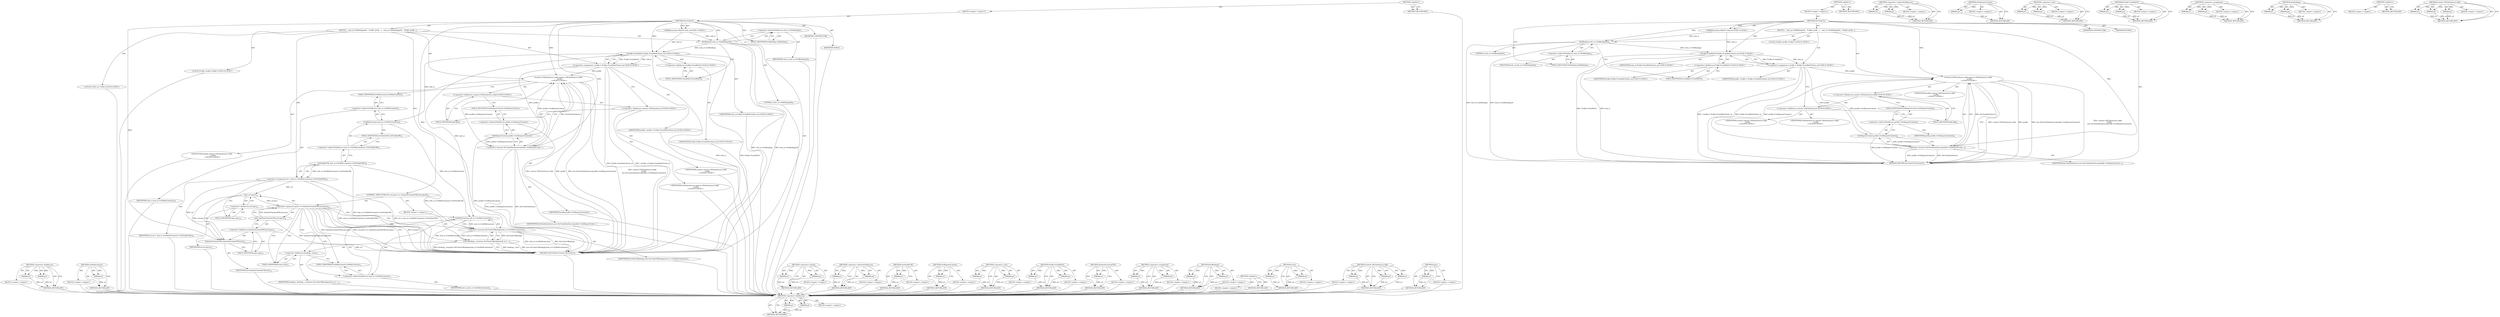 digraph "spec" {
vulnerable_86 [label=<(METHOD,&lt;operator&gt;.fieldAccess)>];
vulnerable_87 [label=<(PARAM,p1)>];
vulnerable_88 [label=<(PARAM,p2)>];
vulnerable_89 [label=<(BLOCK,&lt;empty&gt;,&lt;empty&gt;)>];
vulnerable_90 [label=<(METHOD_RETURN,ANY)>];
vulnerable_6 [label=<(METHOD,&lt;global&gt;)<SUB>1</SUB>>];
vulnerable_7 [label=<(BLOCK,&lt;empty&gt;,&lt;empty&gt;)<SUB>1</SUB>>];
vulnerable_8 [label=<(METHOD,DevToolsUI)<SUB>1</SUB>>];
vulnerable_9 [label="<(PARAM,content::WebUI* web_ui)<SUB>1</SUB>>"];
vulnerable_10 [label=<(BLOCK,{
   web_ui-&gt;SetBindings(0);
   Profile* profil...,{
   web_ui-&gt;SetBindings(0);
   Profile* profil...)<SUB>3</SUB>>];
vulnerable_11 [label=<(SetBindings,web_ui-&gt;SetBindings(0))<SUB>4</SUB>>];
vulnerable_12 [label=<(&lt;operator&gt;.indirectFieldAccess,web_ui-&gt;SetBindings)<SUB>4</SUB>>];
vulnerable_13 [label=<(IDENTIFIER,web_ui,web_ui-&gt;SetBindings(0))<SUB>4</SUB>>];
vulnerable_14 [label=<(FIELD_IDENTIFIER,SetBindings,SetBindings)<SUB>4</SUB>>];
vulnerable_15 [label=<(LITERAL,0,web_ui-&gt;SetBindings(0))<SUB>4</SUB>>];
vulnerable_16 [label="<(LOCAL,Profile* profile: Profile*)<SUB>5</SUB>>"];
vulnerable_17 [label="<(&lt;operator&gt;.assignment,* profile = Profile::FromWebUI(web_ui))<SUB>5</SUB>>"];
vulnerable_18 [label="<(IDENTIFIER,profile,* profile = Profile::FromWebUI(web_ui))<SUB>5</SUB>>"];
vulnerable_19 [label="<(Profile.FromWebUI,Profile::FromWebUI(web_ui))<SUB>5</SUB>>"];
vulnerable_20 [label="<(&lt;operator&gt;.fieldAccess,Profile::FromWebUI)<SUB>5</SUB>>"];
vulnerable_21 [label="<(IDENTIFIER,Profile,Profile::FromWebUI(web_ui))<SUB>5</SUB>>"];
vulnerable_22 [label=<(FIELD_IDENTIFIER,FromWebUI,FromWebUI)<SUB>5</SUB>>];
vulnerable_23 [label="<(IDENTIFIER,web_ui,Profile::FromWebUI(web_ui))<SUB>5</SUB>>"];
vulnerable_24 [label="<(content.URLDataSource.Add,content::URLDataSource::Add(
       profile,
  ...)<SUB>6</SUB>>"];
vulnerable_25 [label="<(&lt;operator&gt;.fieldAccess,content::URLDataSource::Add)<SUB>6</SUB>>"];
vulnerable_26 [label="<(&lt;operator&gt;.fieldAccess,content::URLDataSource)<SUB>6</SUB>>"];
vulnerable_27 [label="<(IDENTIFIER,content,content::URLDataSource::Add(
       profile,
  ...)<SUB>6</SUB>>"];
vulnerable_28 [label="<(IDENTIFIER,URLDataSource,content::URLDataSource::Add(
       profile,
  ...)<SUB>6</SUB>>"];
vulnerable_29 [label=<(FIELD_IDENTIFIER,Add,Add)<SUB>6</SUB>>];
vulnerable_30 [label="<(IDENTIFIER,profile,content::URLDataSource::Add(
       profile,
  ...)<SUB>7</SUB>>"];
vulnerable_31 [label=<(&lt;operator&gt;.new,new DevToolsDataSource(profile-&gt;GetRequestConte...)<SUB>8</SUB>>];
vulnerable_32 [label=<(IDENTIFIER,DevToolsDataSource,new DevToolsDataSource(profile-&gt;GetRequestConte...)<SUB>8</SUB>>];
vulnerable_33 [label=<(GetRequestContext,profile-&gt;GetRequestContext())<SUB>8</SUB>>];
vulnerable_34 [label=<(&lt;operator&gt;.indirectFieldAccess,profile-&gt;GetRequestContext)<SUB>8</SUB>>];
vulnerable_35 [label=<(IDENTIFIER,profile,profile-&gt;GetRequestContext())<SUB>8</SUB>>];
vulnerable_36 [label=<(FIELD_IDENTIFIER,GetRequestContext,GetRequestContext)<SUB>8</SUB>>];
vulnerable_37 [label=<(MODIFIER,CONSTRUCTOR)>];
vulnerable_38 [label=<(MODIFIER,PUBLIC)>];
vulnerable_39 [label=<(METHOD_RETURN,DevToolsUI.DevToolsUI)<SUB>1</SUB>>];
vulnerable_41 [label=<(METHOD_RETURN,ANY)<SUB>1</SUB>>];
vulnerable_71 [label=<(METHOD,&lt;operator&gt;.indirectFieldAccess)>];
vulnerable_72 [label=<(PARAM,p1)>];
vulnerable_73 [label=<(PARAM,p2)>];
vulnerable_74 [label=<(BLOCK,&lt;empty&gt;,&lt;empty&gt;)>];
vulnerable_75 [label=<(METHOD_RETURN,ANY)>];
vulnerable_102 [label=<(METHOD,GetRequestContext)>];
vulnerable_103 [label=<(PARAM,p1)>];
vulnerable_104 [label=<(BLOCK,&lt;empty&gt;,&lt;empty&gt;)>];
vulnerable_105 [label=<(METHOD_RETURN,ANY)>];
vulnerable_97 [label=<(METHOD,&lt;operator&gt;.new)>];
vulnerable_98 [label=<(PARAM,p1)>];
vulnerable_99 [label=<(PARAM,p2)>];
vulnerable_100 [label=<(BLOCK,&lt;empty&gt;,&lt;empty&gt;)>];
vulnerable_101 [label=<(METHOD_RETURN,ANY)>];
vulnerable_81 [label=<(METHOD,Profile.FromWebUI)>];
vulnerable_82 [label=<(PARAM,p1)>];
vulnerable_83 [label=<(PARAM,p2)>];
vulnerable_84 [label=<(BLOCK,&lt;empty&gt;,&lt;empty&gt;)>];
vulnerable_85 [label=<(METHOD_RETURN,ANY)>];
vulnerable_76 [label=<(METHOD,&lt;operator&gt;.assignment)>];
vulnerable_77 [label=<(PARAM,p1)>];
vulnerable_78 [label=<(PARAM,p2)>];
vulnerable_79 [label=<(BLOCK,&lt;empty&gt;,&lt;empty&gt;)>];
vulnerable_80 [label=<(METHOD_RETURN,ANY)>];
vulnerable_66 [label=<(METHOD,SetBindings)>];
vulnerable_67 [label=<(PARAM,p1)>];
vulnerable_68 [label=<(PARAM,p2)>];
vulnerable_69 [label=<(BLOCK,&lt;empty&gt;,&lt;empty&gt;)>];
vulnerable_70 [label=<(METHOD_RETURN,ANY)>];
vulnerable_60 [label=<(METHOD,&lt;global&gt;)<SUB>1</SUB>>];
vulnerable_61 [label=<(BLOCK,&lt;empty&gt;,&lt;empty&gt;)>];
vulnerable_62 [label=<(METHOD_RETURN,ANY)>];
vulnerable_91 [label=<(METHOD,content.URLDataSource.Add)>];
vulnerable_92 [label=<(PARAM,p1)>];
vulnerable_93 [label=<(PARAM,p2)>];
vulnerable_94 [label=<(PARAM,p3)>];
vulnerable_95 [label=<(BLOCK,&lt;empty&gt;,&lt;empty&gt;)>];
vulnerable_96 [label=<(METHOD_RETURN,ANY)>];
fixed_122 [label=<(METHOD,&lt;operator&gt;.fieldAccess)>];
fixed_123 [label=<(PARAM,p1)>];
fixed_124 [label=<(PARAM,p2)>];
fixed_125 [label=<(BLOCK,&lt;empty&gt;,&lt;empty&gt;)>];
fixed_126 [label=<(METHOD_RETURN,ANY)>];
fixed_146 [label=<(METHOD,GetWebContents)>];
fixed_147 [label=<(PARAM,p1)>];
fixed_148 [label=<(BLOCK,&lt;empty&gt;,&lt;empty&gt;)>];
fixed_149 [label=<(METHOD_RETURN,ANY)>];
fixed_6 [label=<(METHOD,&lt;global&gt;)<SUB>1</SUB>>];
fixed_7 [label=<(BLOCK,&lt;empty&gt;,&lt;empty&gt;)<SUB>1</SUB>>];
fixed_8 [label=<(METHOD,DevToolsUI)<SUB>1</SUB>>];
fixed_9 [label="<(PARAM,content::WebUI* web_ui)<SUB>1</SUB>>"];
fixed_10 [label=<(BLOCK,{
   web_ui-&gt;SetBindings(0);
   Profile* profil...,{
   web_ui-&gt;SetBindings(0);
   Profile* profil...)<SUB>2</SUB>>];
fixed_11 [label=<(SetBindings,web_ui-&gt;SetBindings(0))<SUB>3</SUB>>];
fixed_12 [label=<(&lt;operator&gt;.indirectFieldAccess,web_ui-&gt;SetBindings)<SUB>3</SUB>>];
fixed_13 [label=<(IDENTIFIER,web_ui,web_ui-&gt;SetBindings(0))<SUB>3</SUB>>];
fixed_14 [label=<(FIELD_IDENTIFIER,SetBindings,SetBindings)<SUB>3</SUB>>];
fixed_15 [label=<(LITERAL,0,web_ui-&gt;SetBindings(0))<SUB>3</SUB>>];
fixed_16 [label="<(LOCAL,Profile* profile: Profile*)<SUB>4</SUB>>"];
fixed_17 [label="<(&lt;operator&gt;.assignment,* profile = Profile::FromWebUI(web_ui))<SUB>4</SUB>>"];
fixed_18 [label="<(IDENTIFIER,profile,* profile = Profile::FromWebUI(web_ui))<SUB>4</SUB>>"];
fixed_19 [label="<(Profile.FromWebUI,Profile::FromWebUI(web_ui))<SUB>4</SUB>>"];
fixed_20 [label="<(&lt;operator&gt;.fieldAccess,Profile::FromWebUI)<SUB>4</SUB>>"];
fixed_21 [label="<(IDENTIFIER,Profile,Profile::FromWebUI(web_ui))<SUB>4</SUB>>"];
fixed_22 [label=<(FIELD_IDENTIFIER,FromWebUI,FromWebUI)<SUB>4</SUB>>];
fixed_23 [label="<(IDENTIFIER,web_ui,Profile::FromWebUI(web_ui))<SUB>4</SUB>>"];
fixed_24 [label="<(content.URLDataSource.Add,content::URLDataSource::Add(
       profile,
  ...)<SUB>5</SUB>>"];
fixed_25 [label="<(&lt;operator&gt;.fieldAccess,content::URLDataSource::Add)<SUB>5</SUB>>"];
fixed_26 [label="<(&lt;operator&gt;.fieldAccess,content::URLDataSource)<SUB>5</SUB>>"];
fixed_27 [label="<(IDENTIFIER,content,content::URLDataSource::Add(
       profile,
  ...)<SUB>5</SUB>>"];
fixed_28 [label="<(IDENTIFIER,URLDataSource,content::URLDataSource::Add(
       profile,
  ...)<SUB>5</SUB>>"];
fixed_29 [label=<(FIELD_IDENTIFIER,Add,Add)<SUB>5</SUB>>];
fixed_30 [label="<(IDENTIFIER,profile,content::URLDataSource::Add(
       profile,
  ...)<SUB>6</SUB>>"];
fixed_31 [label=<(&lt;operator&gt;.new,new DevToolsDataSource(profile-&gt;GetRequestConte...)<SUB>7</SUB>>];
fixed_32 [label=<(IDENTIFIER,DevToolsDataSource,new DevToolsDataSource(profile-&gt;GetRequestConte...)<SUB>7</SUB>>];
fixed_33 [label=<(GetRequestContext,profile-&gt;GetRequestContext())<SUB>7</SUB>>];
fixed_34 [label=<(&lt;operator&gt;.indirectFieldAccess,profile-&gt;GetRequestContext)<SUB>7</SUB>>];
fixed_35 [label=<(IDENTIFIER,profile,profile-&gt;GetRequestContext())<SUB>7</SUB>>];
fixed_36 [label=<(FIELD_IDENTIFIER,GetRequestContext,GetRequestContext)<SUB>7</SUB>>];
fixed_37 [label="<(LOCAL,GURL url: GURL)<SUB>9</SUB>>"];
fixed_38 [label=<(&lt;operator&gt;.assignment,url = web_ui-&gt;GetWebContents()-&gt;GetVisibleURL())<SUB>9</SUB>>];
fixed_39 [label=<(IDENTIFIER,url,url = web_ui-&gt;GetWebContents()-&gt;GetVisibleURL())<SUB>9</SUB>>];
fixed_40 [label=<(GetVisibleURL,web_ui-&gt;GetWebContents()-&gt;GetVisibleURL())<SUB>9</SUB>>];
fixed_41 [label=<(&lt;operator&gt;.indirectFieldAccess,web_ui-&gt;GetWebContents()-&gt;GetVisibleURL)<SUB>9</SUB>>];
fixed_42 [label=<(GetWebContents,web_ui-&gt;GetWebContents())<SUB>9</SUB>>];
fixed_43 [label=<(&lt;operator&gt;.indirectFieldAccess,web_ui-&gt;GetWebContents)<SUB>9</SUB>>];
fixed_44 [label=<(IDENTIFIER,web_ui,web_ui-&gt;GetWebContents())<SUB>9</SUB>>];
fixed_45 [label=<(FIELD_IDENTIFIER,GetWebContents,GetWebContents)<SUB>9</SUB>>];
fixed_46 [label=<(FIELD_IDENTIFIER,GetVisibleURL,GetVisibleURL)<SUB>9</SUB>>];
fixed_47 [label=<(CONTROL_STRUCTURE,IF,if (url.spec() == SanitizeFrontendURL(url).spec()))<SUB>10</SUB>>];
fixed_48 [label=<(&lt;operator&gt;.equals,url.spec() == SanitizeFrontendURL(url).spec())<SUB>10</SUB>>];
fixed_49 [label=<(spec,url.spec())<SUB>10</SUB>>];
fixed_50 [label=<(&lt;operator&gt;.fieldAccess,url.spec)<SUB>10</SUB>>];
fixed_51 [label=<(IDENTIFIER,url,url.spec())<SUB>10</SUB>>];
fixed_52 [label=<(FIELD_IDENTIFIER,spec,spec)<SUB>10</SUB>>];
fixed_53 [label=<(spec,SanitizeFrontendURL(url).spec())<SUB>10</SUB>>];
fixed_54 [label=<(&lt;operator&gt;.fieldAccess,SanitizeFrontendURL(url).spec)<SUB>10</SUB>>];
fixed_55 [label=<(SanitizeFrontendURL,SanitizeFrontendURL(url))<SUB>10</SUB>>];
fixed_56 [label=<(IDENTIFIER,url,SanitizeFrontendURL(url))<SUB>10</SUB>>];
fixed_57 [label=<(FIELD_IDENTIFIER,spec,spec)<SUB>10</SUB>>];
fixed_58 [label=<(BLOCK,&lt;empty&gt;,&lt;empty&gt;)<SUB>11</SUB>>];
fixed_59 [label=<(reset,bindings_.reset(new DevToolsUIBindings(web_ui-&gt;...)<SUB>11</SUB>>];
fixed_60 [label=<(&lt;operator&gt;.fieldAccess,bindings_.reset)<SUB>11</SUB>>];
fixed_61 [label=<(IDENTIFIER,bindings_,bindings_.reset(new DevToolsUIBindings(web_ui-&gt;...)<SUB>11</SUB>>];
fixed_62 [label=<(FIELD_IDENTIFIER,reset,reset)<SUB>11</SUB>>];
fixed_63 [label=<(&lt;operator&gt;.new,new DevToolsUIBindings(web_ui-&gt;GetWebContents()))<SUB>11</SUB>>];
fixed_64 [label=<(IDENTIFIER,DevToolsUIBindings,new DevToolsUIBindings(web_ui-&gt;GetWebContents()))<SUB>11</SUB>>];
fixed_65 [label=<(GetWebContents,web_ui-&gt;GetWebContents())<SUB>11</SUB>>];
fixed_66 [label=<(&lt;operator&gt;.indirectFieldAccess,web_ui-&gt;GetWebContents)<SUB>11</SUB>>];
fixed_67 [label=<(IDENTIFIER,web_ui,web_ui-&gt;GetWebContents())<SUB>11</SUB>>];
fixed_68 [label=<(FIELD_IDENTIFIER,GetWebContents,GetWebContents)<SUB>11</SUB>>];
fixed_69 [label=<(MODIFIER,CONSTRUCTOR)>];
fixed_70 [label=<(MODIFIER,PUBLIC)>];
fixed_71 [label=<(METHOD_RETURN,DevToolsUI.DevToolsUI)<SUB>1</SUB>>];
fixed_73 [label=<(METHOD_RETURN,ANY)<SUB>1</SUB>>];
fixed_150 [label=<(METHOD,&lt;operator&gt;.equals)>];
fixed_151 [label=<(PARAM,p1)>];
fixed_152 [label=<(PARAM,p2)>];
fixed_153 [label=<(BLOCK,&lt;empty&gt;,&lt;empty&gt;)>];
fixed_154 [label=<(METHOD_RETURN,ANY)>];
fixed_107 [label=<(METHOD,&lt;operator&gt;.indirectFieldAccess)>];
fixed_108 [label=<(PARAM,p1)>];
fixed_109 [label=<(PARAM,p2)>];
fixed_110 [label=<(BLOCK,&lt;empty&gt;,&lt;empty&gt;)>];
fixed_111 [label=<(METHOD_RETURN,ANY)>];
fixed_142 [label=<(METHOD,GetVisibleURL)>];
fixed_143 [label=<(PARAM,p1)>];
fixed_144 [label=<(BLOCK,&lt;empty&gt;,&lt;empty&gt;)>];
fixed_145 [label=<(METHOD_RETURN,ANY)>];
fixed_138 [label=<(METHOD,GetRequestContext)>];
fixed_139 [label=<(PARAM,p1)>];
fixed_140 [label=<(BLOCK,&lt;empty&gt;,&lt;empty&gt;)>];
fixed_141 [label=<(METHOD_RETURN,ANY)>];
fixed_133 [label=<(METHOD,&lt;operator&gt;.new)>];
fixed_134 [label=<(PARAM,p1)>];
fixed_135 [label=<(PARAM,p2)>];
fixed_136 [label=<(BLOCK,&lt;empty&gt;,&lt;empty&gt;)>];
fixed_137 [label=<(METHOD_RETURN,ANY)>];
fixed_117 [label=<(METHOD,Profile.FromWebUI)>];
fixed_118 [label=<(PARAM,p1)>];
fixed_119 [label=<(PARAM,p2)>];
fixed_120 [label=<(BLOCK,&lt;empty&gt;,&lt;empty&gt;)>];
fixed_121 [label=<(METHOD_RETURN,ANY)>];
fixed_159 [label=<(METHOD,SanitizeFrontendURL)>];
fixed_160 [label=<(PARAM,p1)>];
fixed_161 [label=<(BLOCK,&lt;empty&gt;,&lt;empty&gt;)>];
fixed_162 [label=<(METHOD_RETURN,ANY)>];
fixed_112 [label=<(METHOD,&lt;operator&gt;.assignment)>];
fixed_113 [label=<(PARAM,p1)>];
fixed_114 [label=<(PARAM,p2)>];
fixed_115 [label=<(BLOCK,&lt;empty&gt;,&lt;empty&gt;)>];
fixed_116 [label=<(METHOD_RETURN,ANY)>];
fixed_102 [label=<(METHOD,SetBindings)>];
fixed_103 [label=<(PARAM,p1)>];
fixed_104 [label=<(PARAM,p2)>];
fixed_105 [label=<(BLOCK,&lt;empty&gt;,&lt;empty&gt;)>];
fixed_106 [label=<(METHOD_RETURN,ANY)>];
fixed_96 [label=<(METHOD,&lt;global&gt;)<SUB>1</SUB>>];
fixed_97 [label=<(BLOCK,&lt;empty&gt;,&lt;empty&gt;)>];
fixed_98 [label=<(METHOD_RETURN,ANY)>];
fixed_163 [label=<(METHOD,reset)>];
fixed_164 [label=<(PARAM,p1)>];
fixed_165 [label=<(PARAM,p2)>];
fixed_166 [label=<(BLOCK,&lt;empty&gt;,&lt;empty&gt;)>];
fixed_167 [label=<(METHOD_RETURN,ANY)>];
fixed_127 [label=<(METHOD,content.URLDataSource.Add)>];
fixed_128 [label=<(PARAM,p1)>];
fixed_129 [label=<(PARAM,p2)>];
fixed_130 [label=<(PARAM,p3)>];
fixed_131 [label=<(BLOCK,&lt;empty&gt;,&lt;empty&gt;)>];
fixed_132 [label=<(METHOD_RETURN,ANY)>];
fixed_155 [label=<(METHOD,spec)>];
fixed_156 [label=<(PARAM,p1)>];
fixed_157 [label=<(BLOCK,&lt;empty&gt;,&lt;empty&gt;)>];
fixed_158 [label=<(METHOD_RETURN,ANY)>];
vulnerable_86 -> vulnerable_87  [key=0, label="AST: "];
vulnerable_86 -> vulnerable_87  [key=1, label="DDG: "];
vulnerable_86 -> vulnerable_89  [key=0, label="AST: "];
vulnerable_86 -> vulnerable_88  [key=0, label="AST: "];
vulnerable_86 -> vulnerable_88  [key=1, label="DDG: "];
vulnerable_86 -> vulnerable_90  [key=0, label="AST: "];
vulnerable_86 -> vulnerable_90  [key=1, label="CFG: "];
vulnerable_87 -> vulnerable_90  [key=0, label="DDG: p1"];
vulnerable_88 -> vulnerable_90  [key=0, label="DDG: p2"];
vulnerable_6 -> vulnerable_7  [key=0, label="AST: "];
vulnerable_6 -> vulnerable_41  [key=0, label="AST: "];
vulnerable_6 -> vulnerable_41  [key=1, label="CFG: "];
vulnerable_7 -> vulnerable_8  [key=0, label="AST: "];
vulnerable_8 -> vulnerable_9  [key=0, label="AST: "];
vulnerable_8 -> vulnerable_9  [key=1, label="DDG: "];
vulnerable_8 -> vulnerable_10  [key=0, label="AST: "];
vulnerable_8 -> vulnerable_37  [key=0, label="AST: "];
vulnerable_8 -> vulnerable_38  [key=0, label="AST: "];
vulnerable_8 -> vulnerable_39  [key=0, label="AST: "];
vulnerable_8 -> vulnerable_14  [key=0, label="CFG: "];
vulnerable_8 -> vulnerable_11  [key=0, label="DDG: "];
vulnerable_8 -> vulnerable_24  [key=0, label="DDG: "];
vulnerable_8 -> vulnerable_19  [key=0, label="DDG: "];
vulnerable_8 -> vulnerable_31  [key=0, label="DDG: "];
vulnerable_9 -> vulnerable_11  [key=0, label="DDG: web_ui"];
vulnerable_9 -> vulnerable_19  [key=0, label="DDG: web_ui"];
vulnerable_10 -> vulnerable_11  [key=0, label="AST: "];
vulnerable_10 -> vulnerable_16  [key=0, label="AST: "];
vulnerable_10 -> vulnerable_17  [key=0, label="AST: "];
vulnerable_10 -> vulnerable_24  [key=0, label="AST: "];
vulnerable_11 -> vulnerable_12  [key=0, label="AST: "];
vulnerable_11 -> vulnerable_15  [key=0, label="AST: "];
vulnerable_11 -> vulnerable_22  [key=0, label="CFG: "];
vulnerable_11 -> vulnerable_39  [key=0, label="DDG: web_ui-&gt;SetBindings"];
vulnerable_11 -> vulnerable_39  [key=1, label="DDG: web_ui-&gt;SetBindings(0)"];
vulnerable_11 -> vulnerable_19  [key=0, label="DDG: web_ui-&gt;SetBindings"];
vulnerable_12 -> vulnerable_13  [key=0, label="AST: "];
vulnerable_12 -> vulnerable_14  [key=0, label="AST: "];
vulnerable_12 -> vulnerable_11  [key=0, label="CFG: "];
vulnerable_14 -> vulnerable_12  [key=0, label="CFG: "];
vulnerable_17 -> vulnerable_18  [key=0, label="AST: "];
vulnerable_17 -> vulnerable_19  [key=0, label="AST: "];
vulnerable_17 -> vulnerable_26  [key=0, label="CFG: "];
vulnerable_17 -> vulnerable_39  [key=0, label="DDG: Profile::FromWebUI(web_ui)"];
vulnerable_17 -> vulnerable_39  [key=1, label="DDG: * profile = Profile::FromWebUI(web_ui)"];
vulnerable_17 -> vulnerable_24  [key=0, label="DDG: profile"];
vulnerable_17 -> vulnerable_33  [key=0, label="DDG: profile"];
vulnerable_19 -> vulnerable_20  [key=0, label="AST: "];
vulnerable_19 -> vulnerable_23  [key=0, label="AST: "];
vulnerable_19 -> vulnerable_17  [key=0, label="CFG: "];
vulnerable_19 -> vulnerable_17  [key=1, label="DDG: Profile::FromWebUI"];
vulnerable_19 -> vulnerable_17  [key=2, label="DDG: web_ui"];
vulnerable_19 -> vulnerable_39  [key=0, label="DDG: Profile::FromWebUI"];
vulnerable_19 -> vulnerable_39  [key=1, label="DDG: web_ui"];
vulnerable_20 -> vulnerable_21  [key=0, label="AST: "];
vulnerable_20 -> vulnerable_22  [key=0, label="AST: "];
vulnerable_20 -> vulnerable_19  [key=0, label="CFG: "];
vulnerable_22 -> vulnerable_20  [key=0, label="CFG: "];
vulnerable_24 -> vulnerable_25  [key=0, label="AST: "];
vulnerable_24 -> vulnerable_30  [key=0, label="AST: "];
vulnerable_24 -> vulnerable_31  [key=0, label="AST: "];
vulnerable_24 -> vulnerable_39  [key=0, label="CFG: "];
vulnerable_24 -> vulnerable_39  [key=1, label="DDG: content::URLDataSource::Add"];
vulnerable_24 -> vulnerable_39  [key=2, label="DDG: profile"];
vulnerable_24 -> vulnerable_39  [key=3, label="DDG: new DevToolsDataSource(profile-&gt;GetRequestContext())"];
vulnerable_24 -> vulnerable_39  [key=4, label="DDG: content::URLDataSource::Add(
       profile,
       new DevToolsDataSource(profile-&gt;GetRequestContext()))"];
vulnerable_25 -> vulnerable_26  [key=0, label="AST: "];
vulnerable_25 -> vulnerable_29  [key=0, label="AST: "];
vulnerable_25 -> vulnerable_36  [key=0, label="CFG: "];
vulnerable_26 -> vulnerable_27  [key=0, label="AST: "];
vulnerable_26 -> vulnerable_28  [key=0, label="AST: "];
vulnerable_26 -> vulnerable_29  [key=0, label="CFG: "];
vulnerable_29 -> vulnerable_25  [key=0, label="CFG: "];
vulnerable_31 -> vulnerable_32  [key=0, label="AST: "];
vulnerable_31 -> vulnerable_33  [key=0, label="AST: "];
vulnerable_31 -> vulnerable_24  [key=0, label="CFG: "];
vulnerable_31 -> vulnerable_24  [key=1, label="DDG: DevToolsDataSource"];
vulnerable_31 -> vulnerable_24  [key=2, label="DDG: profile-&gt;GetRequestContext()"];
vulnerable_31 -> vulnerable_39  [key=0, label="DDG: profile-&gt;GetRequestContext()"];
vulnerable_31 -> vulnerable_39  [key=1, label="DDG: DevToolsDataSource"];
vulnerable_33 -> vulnerable_34  [key=0, label="AST: "];
vulnerable_33 -> vulnerable_31  [key=0, label="CFG: "];
vulnerable_33 -> vulnerable_31  [key=1, label="DDG: profile-&gt;GetRequestContext"];
vulnerable_33 -> vulnerable_39  [key=0, label="DDG: profile-&gt;GetRequestContext"];
vulnerable_33 -> vulnerable_24  [key=0, label="DDG: profile-&gt;GetRequestContext"];
vulnerable_34 -> vulnerable_35  [key=0, label="AST: "];
vulnerable_34 -> vulnerable_36  [key=0, label="AST: "];
vulnerable_34 -> vulnerable_33  [key=0, label="CFG: "];
vulnerable_36 -> vulnerable_34  [key=0, label="CFG: "];
vulnerable_71 -> vulnerable_72  [key=0, label="AST: "];
vulnerable_71 -> vulnerable_72  [key=1, label="DDG: "];
vulnerable_71 -> vulnerable_74  [key=0, label="AST: "];
vulnerable_71 -> vulnerable_73  [key=0, label="AST: "];
vulnerable_71 -> vulnerable_73  [key=1, label="DDG: "];
vulnerable_71 -> vulnerable_75  [key=0, label="AST: "];
vulnerable_71 -> vulnerable_75  [key=1, label="CFG: "];
vulnerable_72 -> vulnerable_75  [key=0, label="DDG: p1"];
vulnerable_73 -> vulnerable_75  [key=0, label="DDG: p2"];
vulnerable_102 -> vulnerable_103  [key=0, label="AST: "];
vulnerable_102 -> vulnerable_103  [key=1, label="DDG: "];
vulnerable_102 -> vulnerable_104  [key=0, label="AST: "];
vulnerable_102 -> vulnerable_105  [key=0, label="AST: "];
vulnerable_102 -> vulnerable_105  [key=1, label="CFG: "];
vulnerable_103 -> vulnerable_105  [key=0, label="DDG: p1"];
vulnerable_97 -> vulnerable_98  [key=0, label="AST: "];
vulnerable_97 -> vulnerable_98  [key=1, label="DDG: "];
vulnerable_97 -> vulnerable_100  [key=0, label="AST: "];
vulnerable_97 -> vulnerable_99  [key=0, label="AST: "];
vulnerable_97 -> vulnerable_99  [key=1, label="DDG: "];
vulnerable_97 -> vulnerable_101  [key=0, label="AST: "];
vulnerable_97 -> vulnerable_101  [key=1, label="CFG: "];
vulnerable_98 -> vulnerable_101  [key=0, label="DDG: p1"];
vulnerable_99 -> vulnerable_101  [key=0, label="DDG: p2"];
vulnerable_81 -> vulnerable_82  [key=0, label="AST: "];
vulnerable_81 -> vulnerable_82  [key=1, label="DDG: "];
vulnerable_81 -> vulnerable_84  [key=0, label="AST: "];
vulnerable_81 -> vulnerable_83  [key=0, label="AST: "];
vulnerable_81 -> vulnerable_83  [key=1, label="DDG: "];
vulnerable_81 -> vulnerable_85  [key=0, label="AST: "];
vulnerable_81 -> vulnerable_85  [key=1, label="CFG: "];
vulnerable_82 -> vulnerable_85  [key=0, label="DDG: p1"];
vulnerable_83 -> vulnerable_85  [key=0, label="DDG: p2"];
vulnerable_76 -> vulnerable_77  [key=0, label="AST: "];
vulnerable_76 -> vulnerable_77  [key=1, label="DDG: "];
vulnerable_76 -> vulnerable_79  [key=0, label="AST: "];
vulnerable_76 -> vulnerable_78  [key=0, label="AST: "];
vulnerable_76 -> vulnerable_78  [key=1, label="DDG: "];
vulnerable_76 -> vulnerable_80  [key=0, label="AST: "];
vulnerable_76 -> vulnerable_80  [key=1, label="CFG: "];
vulnerable_77 -> vulnerable_80  [key=0, label="DDG: p1"];
vulnerable_78 -> vulnerable_80  [key=0, label="DDG: p2"];
vulnerable_66 -> vulnerable_67  [key=0, label="AST: "];
vulnerable_66 -> vulnerable_67  [key=1, label="DDG: "];
vulnerable_66 -> vulnerable_69  [key=0, label="AST: "];
vulnerable_66 -> vulnerable_68  [key=0, label="AST: "];
vulnerable_66 -> vulnerable_68  [key=1, label="DDG: "];
vulnerable_66 -> vulnerable_70  [key=0, label="AST: "];
vulnerable_66 -> vulnerable_70  [key=1, label="CFG: "];
vulnerable_67 -> vulnerable_70  [key=0, label="DDG: p1"];
vulnerable_68 -> vulnerable_70  [key=0, label="DDG: p2"];
vulnerable_60 -> vulnerable_61  [key=0, label="AST: "];
vulnerable_60 -> vulnerable_62  [key=0, label="AST: "];
vulnerable_60 -> vulnerable_62  [key=1, label="CFG: "];
vulnerable_91 -> vulnerable_92  [key=0, label="AST: "];
vulnerable_91 -> vulnerable_92  [key=1, label="DDG: "];
vulnerable_91 -> vulnerable_95  [key=0, label="AST: "];
vulnerable_91 -> vulnerable_93  [key=0, label="AST: "];
vulnerable_91 -> vulnerable_93  [key=1, label="DDG: "];
vulnerable_91 -> vulnerable_96  [key=0, label="AST: "];
vulnerable_91 -> vulnerable_96  [key=1, label="CFG: "];
vulnerable_91 -> vulnerable_94  [key=0, label="AST: "];
vulnerable_91 -> vulnerable_94  [key=1, label="DDG: "];
vulnerable_92 -> vulnerable_96  [key=0, label="DDG: p1"];
vulnerable_93 -> vulnerable_96  [key=0, label="DDG: p2"];
vulnerable_94 -> vulnerable_96  [key=0, label="DDG: p3"];
fixed_122 -> fixed_123  [key=0, label="AST: "];
fixed_122 -> fixed_123  [key=1, label="DDG: "];
fixed_122 -> fixed_125  [key=0, label="AST: "];
fixed_122 -> fixed_124  [key=0, label="AST: "];
fixed_122 -> fixed_124  [key=1, label="DDG: "];
fixed_122 -> fixed_126  [key=0, label="AST: "];
fixed_122 -> fixed_126  [key=1, label="CFG: "];
fixed_123 -> fixed_126  [key=0, label="DDG: p1"];
fixed_124 -> fixed_126  [key=0, label="DDG: p2"];
fixed_125 -> vulnerable_86  [key=0];
fixed_126 -> vulnerable_86  [key=0];
fixed_146 -> fixed_147  [key=0, label="AST: "];
fixed_146 -> fixed_147  [key=1, label="DDG: "];
fixed_146 -> fixed_148  [key=0, label="AST: "];
fixed_146 -> fixed_149  [key=0, label="AST: "];
fixed_146 -> fixed_149  [key=1, label="CFG: "];
fixed_147 -> fixed_149  [key=0, label="DDG: p1"];
fixed_148 -> vulnerable_86  [key=0];
fixed_149 -> vulnerable_86  [key=0];
fixed_6 -> fixed_7  [key=0, label="AST: "];
fixed_6 -> fixed_73  [key=0, label="AST: "];
fixed_6 -> fixed_73  [key=1, label="CFG: "];
fixed_7 -> fixed_8  [key=0, label="AST: "];
fixed_8 -> fixed_9  [key=0, label="AST: "];
fixed_8 -> fixed_9  [key=1, label="DDG: "];
fixed_8 -> fixed_10  [key=0, label="AST: "];
fixed_8 -> fixed_69  [key=0, label="AST: "];
fixed_8 -> fixed_70  [key=0, label="AST: "];
fixed_8 -> fixed_71  [key=0, label="AST: "];
fixed_8 -> fixed_14  [key=0, label="CFG: "];
fixed_8 -> fixed_11  [key=0, label="DDG: "];
fixed_8 -> fixed_24  [key=0, label="DDG: "];
fixed_8 -> fixed_19  [key=0, label="DDG: "];
fixed_8 -> fixed_31  [key=0, label="DDG: "];
fixed_8 -> fixed_63  [key=0, label="DDG: "];
fixed_8 -> fixed_55  [key=0, label="DDG: "];
fixed_9 -> fixed_11  [key=0, label="DDG: web_ui"];
fixed_9 -> fixed_19  [key=0, label="DDG: web_ui"];
fixed_10 -> fixed_11  [key=0, label="AST: "];
fixed_10 -> fixed_16  [key=0, label="AST: "];
fixed_10 -> fixed_17  [key=0, label="AST: "];
fixed_10 -> fixed_24  [key=0, label="AST: "];
fixed_10 -> fixed_37  [key=0, label="AST: "];
fixed_10 -> fixed_38  [key=0, label="AST: "];
fixed_10 -> fixed_47  [key=0, label="AST: "];
fixed_11 -> fixed_12  [key=0, label="AST: "];
fixed_11 -> fixed_15  [key=0, label="AST: "];
fixed_11 -> fixed_22  [key=0, label="CFG: "];
fixed_11 -> fixed_71  [key=0, label="DDG: web_ui-&gt;SetBindings"];
fixed_11 -> fixed_71  [key=1, label="DDG: web_ui-&gt;SetBindings(0)"];
fixed_11 -> fixed_19  [key=0, label="DDG: web_ui-&gt;SetBindings"];
fixed_12 -> fixed_13  [key=0, label="AST: "];
fixed_12 -> fixed_14  [key=0, label="AST: "];
fixed_12 -> fixed_11  [key=0, label="CFG: "];
fixed_13 -> vulnerable_86  [key=0];
fixed_14 -> fixed_12  [key=0, label="CFG: "];
fixed_15 -> vulnerable_86  [key=0];
fixed_16 -> vulnerable_86  [key=0];
fixed_17 -> fixed_18  [key=0, label="AST: "];
fixed_17 -> fixed_19  [key=0, label="AST: "];
fixed_17 -> fixed_26  [key=0, label="CFG: "];
fixed_17 -> fixed_71  [key=0, label="DDG: Profile::FromWebUI(web_ui)"];
fixed_17 -> fixed_71  [key=1, label="DDG: * profile = Profile::FromWebUI(web_ui)"];
fixed_17 -> fixed_24  [key=0, label="DDG: profile"];
fixed_17 -> fixed_33  [key=0, label="DDG: profile"];
fixed_18 -> vulnerable_86  [key=0];
fixed_19 -> fixed_20  [key=0, label="AST: "];
fixed_19 -> fixed_23  [key=0, label="AST: "];
fixed_19 -> fixed_17  [key=0, label="CFG: "];
fixed_19 -> fixed_17  [key=1, label="DDG: Profile::FromWebUI"];
fixed_19 -> fixed_17  [key=2, label="DDG: web_ui"];
fixed_19 -> fixed_71  [key=0, label="DDG: Profile::FromWebUI"];
fixed_19 -> fixed_71  [key=1, label="DDG: web_ui"];
fixed_19 -> fixed_42  [key=0, label="DDG: web_ui"];
fixed_19 -> fixed_65  [key=0, label="DDG: web_ui"];
fixed_20 -> fixed_21  [key=0, label="AST: "];
fixed_20 -> fixed_22  [key=0, label="AST: "];
fixed_20 -> fixed_19  [key=0, label="CFG: "];
fixed_21 -> vulnerable_86  [key=0];
fixed_22 -> fixed_20  [key=0, label="CFG: "];
fixed_23 -> vulnerable_86  [key=0];
fixed_24 -> fixed_25  [key=0, label="AST: "];
fixed_24 -> fixed_30  [key=0, label="AST: "];
fixed_24 -> fixed_31  [key=0, label="AST: "];
fixed_24 -> fixed_45  [key=0, label="CFG: "];
fixed_24 -> fixed_71  [key=0, label="DDG: content::URLDataSource::Add"];
fixed_24 -> fixed_71  [key=1, label="DDG: profile"];
fixed_24 -> fixed_71  [key=2, label="DDG: new DevToolsDataSource(profile-&gt;GetRequestContext())"];
fixed_24 -> fixed_71  [key=3, label="DDG: content::URLDataSource::Add(
       profile,
       new DevToolsDataSource(profile-&gt;GetRequestContext()))"];
fixed_25 -> fixed_26  [key=0, label="AST: "];
fixed_25 -> fixed_29  [key=0, label="AST: "];
fixed_25 -> fixed_36  [key=0, label="CFG: "];
fixed_26 -> fixed_27  [key=0, label="AST: "];
fixed_26 -> fixed_28  [key=0, label="AST: "];
fixed_26 -> fixed_29  [key=0, label="CFG: "];
fixed_27 -> vulnerable_86  [key=0];
fixed_28 -> vulnerable_86  [key=0];
fixed_29 -> fixed_25  [key=0, label="CFG: "];
fixed_30 -> vulnerable_86  [key=0];
fixed_31 -> fixed_32  [key=0, label="AST: "];
fixed_31 -> fixed_33  [key=0, label="AST: "];
fixed_31 -> fixed_24  [key=0, label="CFG: "];
fixed_31 -> fixed_24  [key=1, label="DDG: DevToolsDataSource"];
fixed_31 -> fixed_24  [key=2, label="DDG: profile-&gt;GetRequestContext()"];
fixed_31 -> fixed_71  [key=0, label="DDG: profile-&gt;GetRequestContext()"];
fixed_31 -> fixed_71  [key=1, label="DDG: DevToolsDataSource"];
fixed_32 -> vulnerable_86  [key=0];
fixed_33 -> fixed_34  [key=0, label="AST: "];
fixed_33 -> fixed_31  [key=0, label="CFG: "];
fixed_33 -> fixed_31  [key=1, label="DDG: profile-&gt;GetRequestContext"];
fixed_33 -> fixed_71  [key=0, label="DDG: profile-&gt;GetRequestContext"];
fixed_33 -> fixed_24  [key=0, label="DDG: profile-&gt;GetRequestContext"];
fixed_34 -> fixed_35  [key=0, label="AST: "];
fixed_34 -> fixed_36  [key=0, label="AST: "];
fixed_34 -> fixed_33  [key=0, label="CFG: "];
fixed_35 -> vulnerable_86  [key=0];
fixed_36 -> fixed_34  [key=0, label="CFG: "];
fixed_37 -> vulnerable_86  [key=0];
fixed_38 -> fixed_39  [key=0, label="AST: "];
fixed_38 -> fixed_40  [key=0, label="AST: "];
fixed_38 -> fixed_52  [key=0, label="CFG: "];
fixed_38 -> fixed_71  [key=0, label="DDG: web_ui-&gt;GetWebContents()-&gt;GetVisibleURL()"];
fixed_38 -> fixed_71  [key=1, label="DDG: url = web_ui-&gt;GetWebContents()-&gt;GetVisibleURL()"];
fixed_38 -> fixed_49  [key=0, label="DDG: url"];
fixed_38 -> fixed_55  [key=0, label="DDG: url"];
fixed_39 -> vulnerable_86  [key=0];
fixed_40 -> fixed_41  [key=0, label="AST: "];
fixed_40 -> fixed_38  [key=0, label="CFG: "];
fixed_40 -> fixed_38  [key=1, label="DDG: web_ui-&gt;GetWebContents()-&gt;GetVisibleURL"];
fixed_40 -> fixed_71  [key=0, label="DDG: web_ui-&gt;GetWebContents()-&gt;GetVisibleURL"];
fixed_40 -> fixed_63  [key=0, label="DDG: web_ui-&gt;GetWebContents()-&gt;GetVisibleURL"];
fixed_41 -> fixed_42  [key=0, label="AST: "];
fixed_41 -> fixed_46  [key=0, label="AST: "];
fixed_41 -> fixed_40  [key=0, label="CFG: "];
fixed_42 -> fixed_43  [key=0, label="AST: "];
fixed_42 -> fixed_46  [key=0, label="CFG: "];
fixed_42 -> fixed_65  [key=0, label="DDG: web_ui-&gt;GetWebContents"];
fixed_43 -> fixed_44  [key=0, label="AST: "];
fixed_43 -> fixed_45  [key=0, label="AST: "];
fixed_43 -> fixed_42  [key=0, label="CFG: "];
fixed_44 -> vulnerable_86  [key=0];
fixed_45 -> fixed_43  [key=0, label="CFG: "];
fixed_46 -> fixed_41  [key=0, label="CFG: "];
fixed_47 -> fixed_48  [key=0, label="AST: "];
fixed_47 -> fixed_58  [key=0, label="AST: "];
fixed_48 -> fixed_49  [key=0, label="AST: "];
fixed_48 -> fixed_53  [key=0, label="AST: "];
fixed_48 -> fixed_71  [key=0, label="CFG: "];
fixed_48 -> fixed_71  [key=1, label="DDG: url.spec()"];
fixed_48 -> fixed_71  [key=2, label="DDG: SanitizeFrontendURL(url).spec()"];
fixed_48 -> fixed_71  [key=3, label="DDG: url.spec() == SanitizeFrontendURL(url).spec()"];
fixed_48 -> fixed_62  [key=0, label="CFG: "];
fixed_48 -> fixed_62  [key=1, label="CDG: "];
fixed_48 -> fixed_68  [key=0, label="CDG: "];
fixed_48 -> fixed_60  [key=0, label="CDG: "];
fixed_48 -> fixed_65  [key=0, label="CDG: "];
fixed_48 -> fixed_59  [key=0, label="CDG: "];
fixed_48 -> fixed_66  [key=0, label="CDG: "];
fixed_48 -> fixed_63  [key=0, label="CDG: "];
fixed_49 -> fixed_50  [key=0, label="AST: "];
fixed_49 -> fixed_55  [key=0, label="CFG: "];
fixed_49 -> fixed_55  [key=1, label="DDG: url.spec"];
fixed_49 -> fixed_48  [key=0, label="DDG: url.spec"];
fixed_50 -> fixed_51  [key=0, label="AST: "];
fixed_50 -> fixed_52  [key=0, label="AST: "];
fixed_50 -> fixed_49  [key=0, label="CFG: "];
fixed_51 -> vulnerable_86  [key=0];
fixed_52 -> fixed_50  [key=0, label="CFG: "];
fixed_53 -> fixed_54  [key=0, label="AST: "];
fixed_53 -> fixed_48  [key=0, label="CFG: "];
fixed_53 -> fixed_48  [key=1, label="DDG: SanitizeFrontendURL(url).spec"];
fixed_53 -> fixed_71  [key=0, label="DDG: SanitizeFrontendURL(url).spec"];
fixed_54 -> fixed_55  [key=0, label="AST: "];
fixed_54 -> fixed_57  [key=0, label="AST: "];
fixed_54 -> fixed_53  [key=0, label="CFG: "];
fixed_55 -> fixed_56  [key=0, label="AST: "];
fixed_55 -> fixed_57  [key=0, label="CFG: "];
fixed_55 -> fixed_71  [key=0, label="DDG: url"];
fixed_56 -> vulnerable_86  [key=0];
fixed_57 -> fixed_54  [key=0, label="CFG: "];
fixed_58 -> fixed_59  [key=0, label="AST: "];
fixed_59 -> fixed_60  [key=0, label="AST: "];
fixed_59 -> fixed_63  [key=0, label="AST: "];
fixed_59 -> fixed_71  [key=0, label="CFG: "];
fixed_59 -> fixed_71  [key=1, label="DDG: bindings_.reset"];
fixed_59 -> fixed_71  [key=2, label="DDG: new DevToolsUIBindings(web_ui-&gt;GetWebContents())"];
fixed_59 -> fixed_71  [key=3, label="DDG: bindings_.reset(new DevToolsUIBindings(web_ui-&gt;GetWebContents()))"];
fixed_60 -> fixed_61  [key=0, label="AST: "];
fixed_60 -> fixed_62  [key=0, label="AST: "];
fixed_60 -> fixed_68  [key=0, label="CFG: "];
fixed_61 -> vulnerable_86  [key=0];
fixed_62 -> fixed_60  [key=0, label="CFG: "];
fixed_63 -> fixed_64  [key=0, label="AST: "];
fixed_63 -> fixed_65  [key=0, label="AST: "];
fixed_63 -> fixed_59  [key=0, label="CFG: "];
fixed_63 -> fixed_59  [key=1, label="DDG: DevToolsUIBindings"];
fixed_63 -> fixed_59  [key=2, label="DDG: web_ui-&gt;GetWebContents()"];
fixed_63 -> fixed_71  [key=0, label="DDG: web_ui-&gt;GetWebContents()"];
fixed_63 -> fixed_71  [key=1, label="DDG: DevToolsUIBindings"];
fixed_64 -> vulnerable_86  [key=0];
fixed_65 -> fixed_66  [key=0, label="AST: "];
fixed_65 -> fixed_63  [key=0, label="CFG: "];
fixed_65 -> fixed_63  [key=1, label="DDG: web_ui-&gt;GetWebContents"];
fixed_65 -> fixed_71  [key=0, label="DDG: web_ui-&gt;GetWebContents"];
fixed_66 -> fixed_67  [key=0, label="AST: "];
fixed_66 -> fixed_68  [key=0, label="AST: "];
fixed_66 -> fixed_65  [key=0, label="CFG: "];
fixed_67 -> vulnerable_86  [key=0];
fixed_68 -> fixed_66  [key=0, label="CFG: "];
fixed_69 -> vulnerable_86  [key=0];
fixed_70 -> vulnerable_86  [key=0];
fixed_71 -> vulnerable_86  [key=0];
fixed_73 -> vulnerable_86  [key=0];
fixed_150 -> fixed_151  [key=0, label="AST: "];
fixed_150 -> fixed_151  [key=1, label="DDG: "];
fixed_150 -> fixed_153  [key=0, label="AST: "];
fixed_150 -> fixed_152  [key=0, label="AST: "];
fixed_150 -> fixed_152  [key=1, label="DDG: "];
fixed_150 -> fixed_154  [key=0, label="AST: "];
fixed_150 -> fixed_154  [key=1, label="CFG: "];
fixed_151 -> fixed_154  [key=0, label="DDG: p1"];
fixed_152 -> fixed_154  [key=0, label="DDG: p2"];
fixed_153 -> vulnerable_86  [key=0];
fixed_154 -> vulnerable_86  [key=0];
fixed_107 -> fixed_108  [key=0, label="AST: "];
fixed_107 -> fixed_108  [key=1, label="DDG: "];
fixed_107 -> fixed_110  [key=0, label="AST: "];
fixed_107 -> fixed_109  [key=0, label="AST: "];
fixed_107 -> fixed_109  [key=1, label="DDG: "];
fixed_107 -> fixed_111  [key=0, label="AST: "];
fixed_107 -> fixed_111  [key=1, label="CFG: "];
fixed_108 -> fixed_111  [key=0, label="DDG: p1"];
fixed_109 -> fixed_111  [key=0, label="DDG: p2"];
fixed_110 -> vulnerable_86  [key=0];
fixed_111 -> vulnerable_86  [key=0];
fixed_142 -> fixed_143  [key=0, label="AST: "];
fixed_142 -> fixed_143  [key=1, label="DDG: "];
fixed_142 -> fixed_144  [key=0, label="AST: "];
fixed_142 -> fixed_145  [key=0, label="AST: "];
fixed_142 -> fixed_145  [key=1, label="CFG: "];
fixed_143 -> fixed_145  [key=0, label="DDG: p1"];
fixed_144 -> vulnerable_86  [key=0];
fixed_145 -> vulnerable_86  [key=0];
fixed_138 -> fixed_139  [key=0, label="AST: "];
fixed_138 -> fixed_139  [key=1, label="DDG: "];
fixed_138 -> fixed_140  [key=0, label="AST: "];
fixed_138 -> fixed_141  [key=0, label="AST: "];
fixed_138 -> fixed_141  [key=1, label="CFG: "];
fixed_139 -> fixed_141  [key=0, label="DDG: p1"];
fixed_140 -> vulnerable_86  [key=0];
fixed_141 -> vulnerable_86  [key=0];
fixed_133 -> fixed_134  [key=0, label="AST: "];
fixed_133 -> fixed_134  [key=1, label="DDG: "];
fixed_133 -> fixed_136  [key=0, label="AST: "];
fixed_133 -> fixed_135  [key=0, label="AST: "];
fixed_133 -> fixed_135  [key=1, label="DDG: "];
fixed_133 -> fixed_137  [key=0, label="AST: "];
fixed_133 -> fixed_137  [key=1, label="CFG: "];
fixed_134 -> fixed_137  [key=0, label="DDG: p1"];
fixed_135 -> fixed_137  [key=0, label="DDG: p2"];
fixed_136 -> vulnerable_86  [key=0];
fixed_137 -> vulnerable_86  [key=0];
fixed_117 -> fixed_118  [key=0, label="AST: "];
fixed_117 -> fixed_118  [key=1, label="DDG: "];
fixed_117 -> fixed_120  [key=0, label="AST: "];
fixed_117 -> fixed_119  [key=0, label="AST: "];
fixed_117 -> fixed_119  [key=1, label="DDG: "];
fixed_117 -> fixed_121  [key=0, label="AST: "];
fixed_117 -> fixed_121  [key=1, label="CFG: "];
fixed_118 -> fixed_121  [key=0, label="DDG: p1"];
fixed_119 -> fixed_121  [key=0, label="DDG: p2"];
fixed_120 -> vulnerable_86  [key=0];
fixed_121 -> vulnerable_86  [key=0];
fixed_159 -> fixed_160  [key=0, label="AST: "];
fixed_159 -> fixed_160  [key=1, label="DDG: "];
fixed_159 -> fixed_161  [key=0, label="AST: "];
fixed_159 -> fixed_162  [key=0, label="AST: "];
fixed_159 -> fixed_162  [key=1, label="CFG: "];
fixed_160 -> fixed_162  [key=0, label="DDG: p1"];
fixed_161 -> vulnerable_86  [key=0];
fixed_162 -> vulnerable_86  [key=0];
fixed_112 -> fixed_113  [key=0, label="AST: "];
fixed_112 -> fixed_113  [key=1, label="DDG: "];
fixed_112 -> fixed_115  [key=0, label="AST: "];
fixed_112 -> fixed_114  [key=0, label="AST: "];
fixed_112 -> fixed_114  [key=1, label="DDG: "];
fixed_112 -> fixed_116  [key=0, label="AST: "];
fixed_112 -> fixed_116  [key=1, label="CFG: "];
fixed_113 -> fixed_116  [key=0, label="DDG: p1"];
fixed_114 -> fixed_116  [key=0, label="DDG: p2"];
fixed_115 -> vulnerable_86  [key=0];
fixed_116 -> vulnerable_86  [key=0];
fixed_102 -> fixed_103  [key=0, label="AST: "];
fixed_102 -> fixed_103  [key=1, label="DDG: "];
fixed_102 -> fixed_105  [key=0, label="AST: "];
fixed_102 -> fixed_104  [key=0, label="AST: "];
fixed_102 -> fixed_104  [key=1, label="DDG: "];
fixed_102 -> fixed_106  [key=0, label="AST: "];
fixed_102 -> fixed_106  [key=1, label="CFG: "];
fixed_103 -> fixed_106  [key=0, label="DDG: p1"];
fixed_104 -> fixed_106  [key=0, label="DDG: p2"];
fixed_105 -> vulnerable_86  [key=0];
fixed_106 -> vulnerable_86  [key=0];
fixed_96 -> fixed_97  [key=0, label="AST: "];
fixed_96 -> fixed_98  [key=0, label="AST: "];
fixed_96 -> fixed_98  [key=1, label="CFG: "];
fixed_97 -> vulnerable_86  [key=0];
fixed_98 -> vulnerable_86  [key=0];
fixed_163 -> fixed_164  [key=0, label="AST: "];
fixed_163 -> fixed_164  [key=1, label="DDG: "];
fixed_163 -> fixed_166  [key=0, label="AST: "];
fixed_163 -> fixed_165  [key=0, label="AST: "];
fixed_163 -> fixed_165  [key=1, label="DDG: "];
fixed_163 -> fixed_167  [key=0, label="AST: "];
fixed_163 -> fixed_167  [key=1, label="CFG: "];
fixed_164 -> fixed_167  [key=0, label="DDG: p1"];
fixed_165 -> fixed_167  [key=0, label="DDG: p2"];
fixed_166 -> vulnerable_86  [key=0];
fixed_167 -> vulnerable_86  [key=0];
fixed_127 -> fixed_128  [key=0, label="AST: "];
fixed_127 -> fixed_128  [key=1, label="DDG: "];
fixed_127 -> fixed_131  [key=0, label="AST: "];
fixed_127 -> fixed_129  [key=0, label="AST: "];
fixed_127 -> fixed_129  [key=1, label="DDG: "];
fixed_127 -> fixed_132  [key=0, label="AST: "];
fixed_127 -> fixed_132  [key=1, label="CFG: "];
fixed_127 -> fixed_130  [key=0, label="AST: "];
fixed_127 -> fixed_130  [key=1, label="DDG: "];
fixed_128 -> fixed_132  [key=0, label="DDG: p1"];
fixed_129 -> fixed_132  [key=0, label="DDG: p2"];
fixed_130 -> fixed_132  [key=0, label="DDG: p3"];
fixed_131 -> vulnerable_86  [key=0];
fixed_132 -> vulnerable_86  [key=0];
fixed_155 -> fixed_156  [key=0, label="AST: "];
fixed_155 -> fixed_156  [key=1, label="DDG: "];
fixed_155 -> fixed_157  [key=0, label="AST: "];
fixed_155 -> fixed_158  [key=0, label="AST: "];
fixed_155 -> fixed_158  [key=1, label="CFG: "];
fixed_156 -> fixed_158  [key=0, label="DDG: p1"];
fixed_157 -> vulnerable_86  [key=0];
fixed_158 -> vulnerable_86  [key=0];
}
